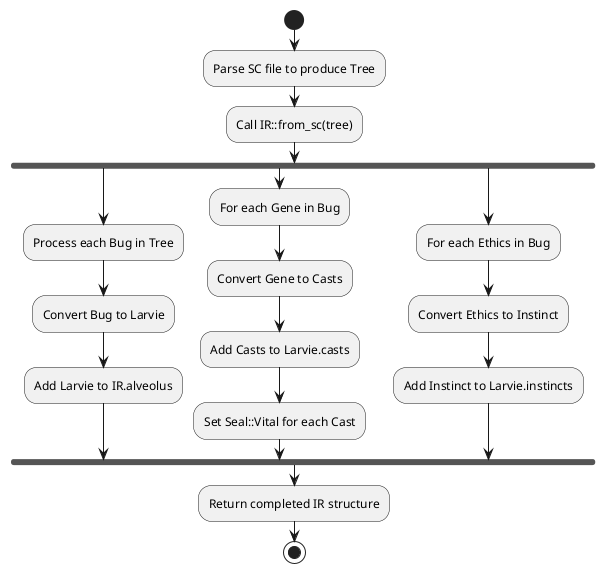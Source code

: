 @startuml "SC2IR - Conversion Process"
skinparam backgroundColor white

start
:Parse SC file to produce Tree;
:Call IR::from_sc(tree);

fork
  :Process each Bug in Tree;
  :Convert Bug to Larvie;
  :Add Larvie to IR.alveolus;
fork again
  :For each Gene in Bug;
  :Convert Gene to Casts;
  :Add Casts to Larvie.casts;
  :Set Seal::Vital for each Cast;
fork again
  :For each Ethics in Bug;
  :Convert Ethics to Instinct;
  :Add Instinct to Larvie.instincts;
end fork

:Return completed IR structure;
stop

@enduml
